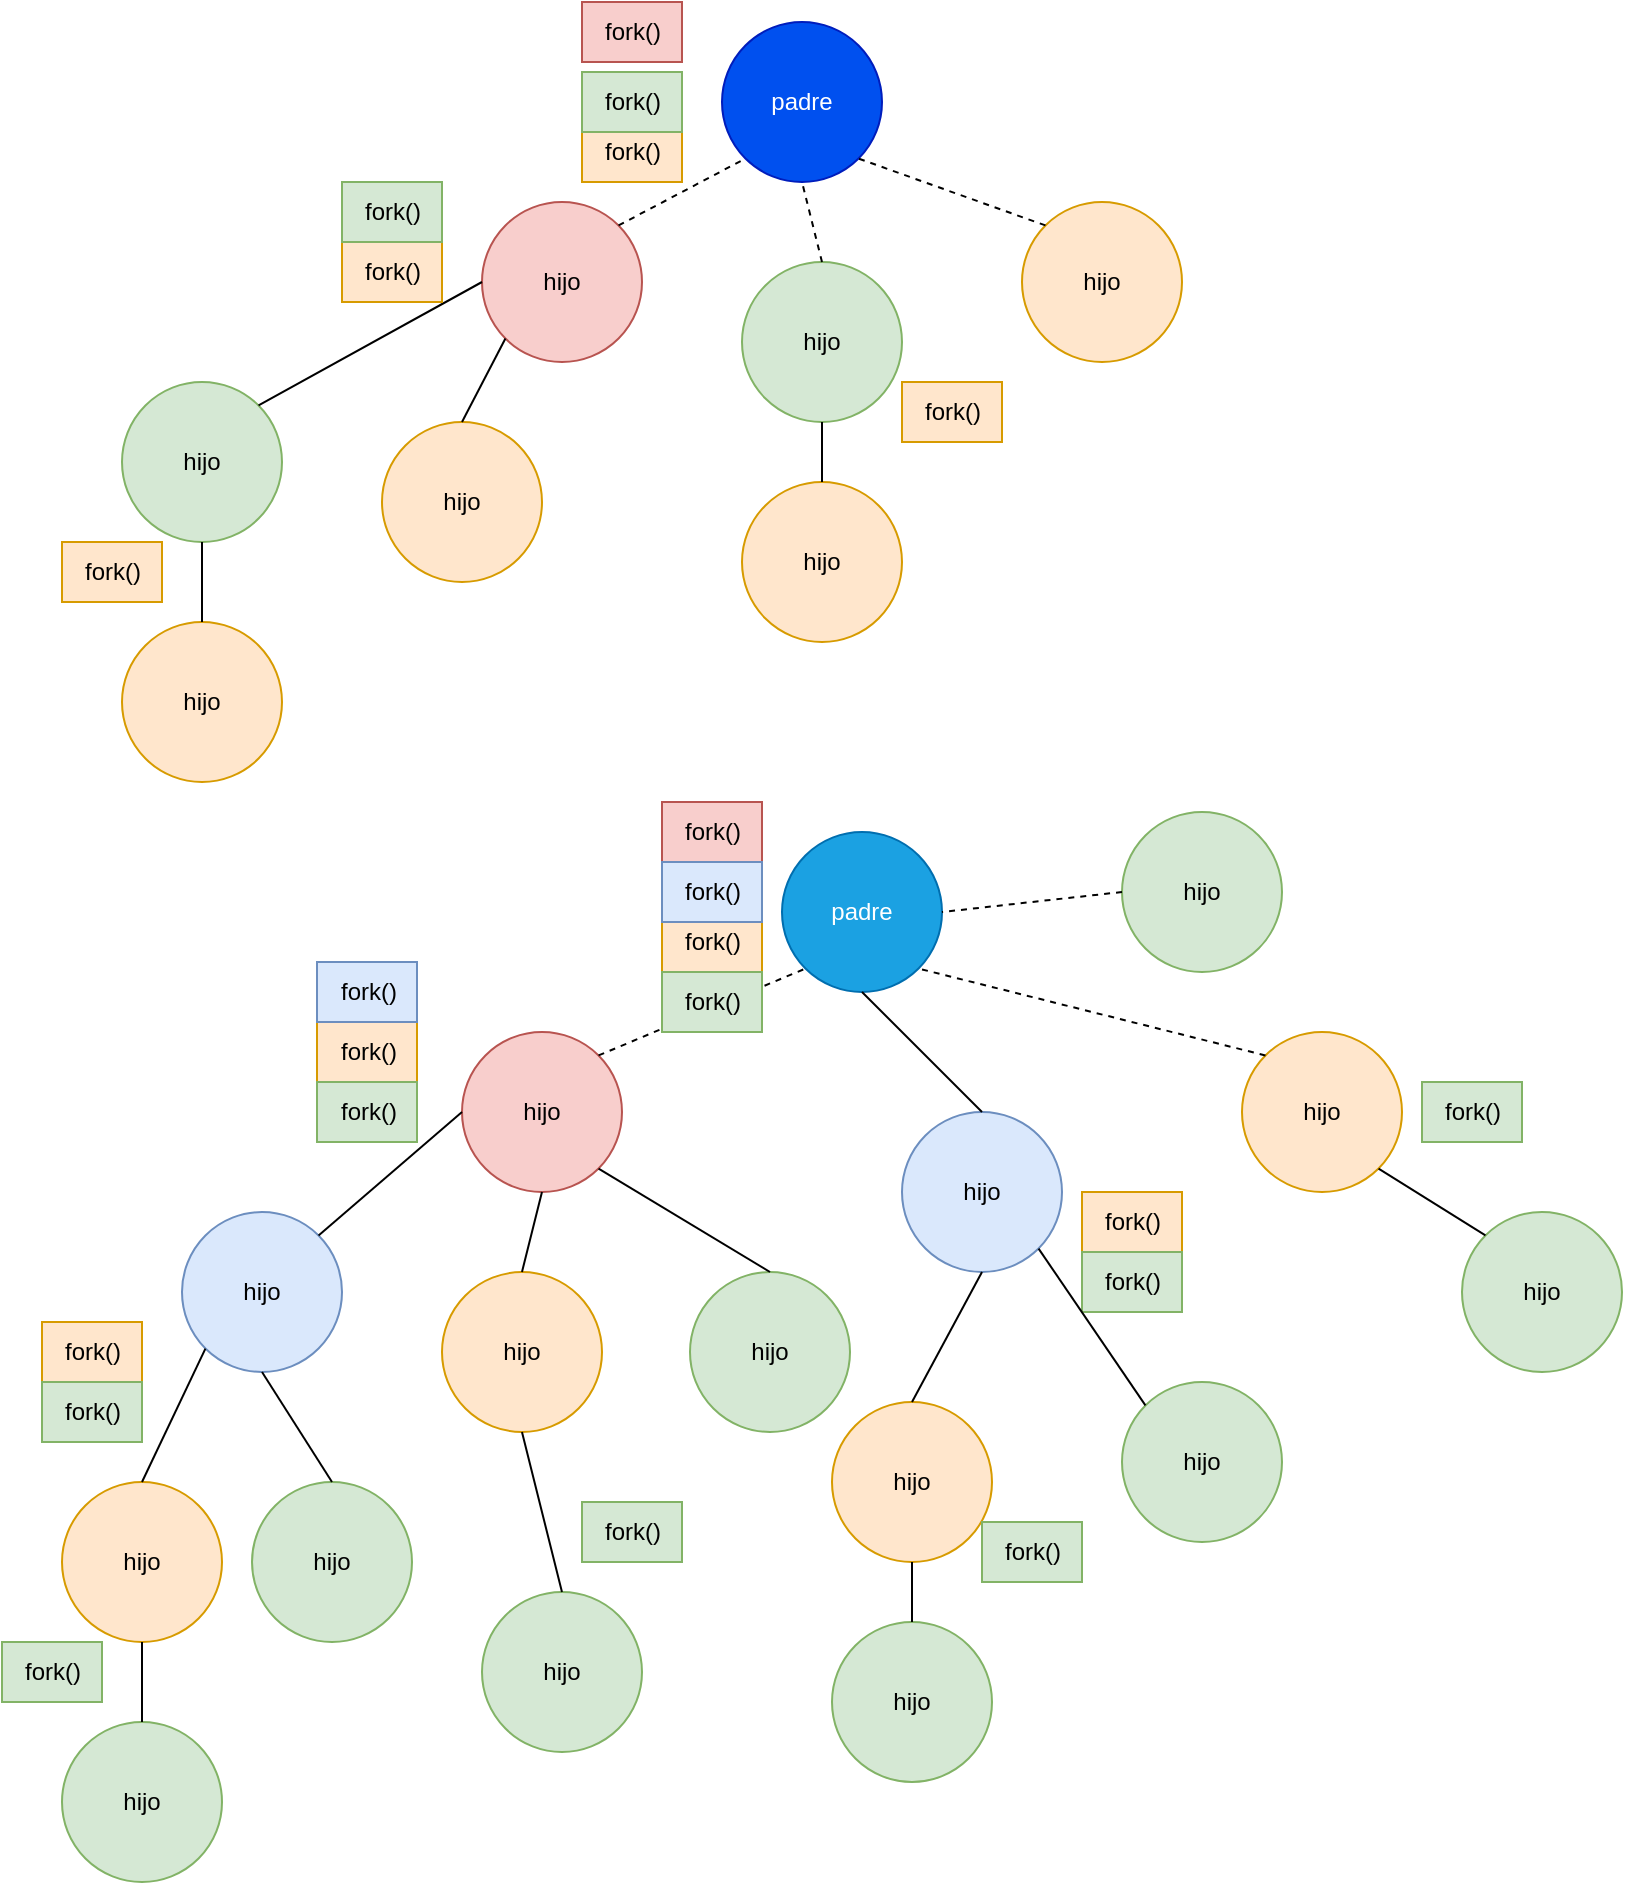 <mxfile version="24.7.16">
  <diagram name="Página-1" id="t1IOr8e81URYRW-ycYQ8">
    <mxGraphModel dx="2474" dy="848" grid="1" gridSize="10" guides="1" tooltips="1" connect="1" arrows="1" fold="1" page="1" pageScale="1" pageWidth="827" pageHeight="1169" math="0" shadow="0">
      <root>
        <mxCell id="0" />
        <mxCell id="1" parent="0" />
        <mxCell id="J6nYzAp8nl7zWIUCWsUL-1" value="padre" style="ellipse;whiteSpace=wrap;html=1;aspect=fixed;fillColor=#0050ef;fontColor=#ffffff;strokeColor=#001DBC;" vertex="1" parent="1">
          <mxGeometry x="350" y="110" width="80" height="80" as="geometry" />
        </mxCell>
        <mxCell id="J6nYzAp8nl7zWIUCWsUL-2" value="hijo" style="ellipse;whiteSpace=wrap;html=1;aspect=fixed;fillColor=#f8cecc;strokeColor=#b85450;" vertex="1" parent="1">
          <mxGeometry x="230" y="200" width="80" height="80" as="geometry" />
        </mxCell>
        <mxCell id="J6nYzAp8nl7zWIUCWsUL-3" value="hijo" style="ellipse;whiteSpace=wrap;html=1;aspect=fixed;fillColor=#d5e8d4;strokeColor=#82b366;" vertex="1" parent="1">
          <mxGeometry x="360" y="230" width="80" height="80" as="geometry" />
        </mxCell>
        <mxCell id="J6nYzAp8nl7zWIUCWsUL-4" value="hijo" style="ellipse;whiteSpace=wrap;html=1;aspect=fixed;fillColor=#ffe6cc;strokeColor=#d79b00;" vertex="1" parent="1">
          <mxGeometry x="500" y="200" width="80" height="80" as="geometry" />
        </mxCell>
        <mxCell id="J6nYzAp8nl7zWIUCWsUL-5" value="" style="endArrow=none;dashed=1;html=1;rounded=0;entryX=0;entryY=1;entryDx=0;entryDy=0;exitX=1;exitY=0;exitDx=0;exitDy=0;" edge="1" parent="1" source="J6nYzAp8nl7zWIUCWsUL-2" target="J6nYzAp8nl7zWIUCWsUL-1">
          <mxGeometry width="50" height="50" relative="1" as="geometry">
            <mxPoint x="390" y="460" as="sourcePoint" />
            <mxPoint x="440" y="410" as="targetPoint" />
          </mxGeometry>
        </mxCell>
        <mxCell id="J6nYzAp8nl7zWIUCWsUL-6" value="" style="endArrow=none;dashed=1;html=1;rounded=0;entryX=0.5;entryY=1;entryDx=0;entryDy=0;exitX=0.5;exitY=0;exitDx=0;exitDy=0;" edge="1" parent="1" source="J6nYzAp8nl7zWIUCWsUL-3" target="J6nYzAp8nl7zWIUCWsUL-1">
          <mxGeometry width="50" height="50" relative="1" as="geometry">
            <mxPoint x="390" y="460" as="sourcePoint" />
            <mxPoint x="440" y="410" as="targetPoint" />
          </mxGeometry>
        </mxCell>
        <mxCell id="J6nYzAp8nl7zWIUCWsUL-7" value="" style="endArrow=none;dashed=1;html=1;rounded=0;entryX=1;entryY=1;entryDx=0;entryDy=0;exitX=0;exitY=0;exitDx=0;exitDy=0;" edge="1" parent="1" source="J6nYzAp8nl7zWIUCWsUL-4" target="J6nYzAp8nl7zWIUCWsUL-1">
          <mxGeometry width="50" height="50" relative="1" as="geometry">
            <mxPoint x="400" y="260" as="sourcePoint" />
            <mxPoint x="400" y="200" as="targetPoint" />
          </mxGeometry>
        </mxCell>
        <mxCell id="J6nYzAp8nl7zWIUCWsUL-8" value="hijo" style="ellipse;whiteSpace=wrap;html=1;aspect=fixed;fillColor=#d5e8d4;strokeColor=#82b366;" vertex="1" parent="1">
          <mxGeometry x="50" y="290" width="80" height="80" as="geometry" />
        </mxCell>
        <mxCell id="J6nYzAp8nl7zWIUCWsUL-9" value="hijo" style="ellipse;whiteSpace=wrap;html=1;aspect=fixed;fillColor=#ffe6cc;strokeColor=#d79b00;" vertex="1" parent="1">
          <mxGeometry x="180" y="310" width="80" height="80" as="geometry" />
        </mxCell>
        <mxCell id="J6nYzAp8nl7zWIUCWsUL-10" value="hijo" style="ellipse;whiteSpace=wrap;html=1;aspect=fixed;fillColor=#ffe6cc;strokeColor=#d79b00;" vertex="1" parent="1">
          <mxGeometry x="360" y="340" width="80" height="80" as="geometry" />
        </mxCell>
        <mxCell id="J6nYzAp8nl7zWIUCWsUL-15" value="" style="endArrow=none;html=1;rounded=0;entryX=0.5;entryY=1;entryDx=0;entryDy=0;exitX=0.5;exitY=0;exitDx=0;exitDy=0;" edge="1" parent="1" source="J6nYzAp8nl7zWIUCWsUL-10" target="J6nYzAp8nl7zWIUCWsUL-3">
          <mxGeometry width="50" height="50" relative="1" as="geometry">
            <mxPoint x="520" y="380" as="sourcePoint" />
            <mxPoint x="480" y="340" as="targetPoint" />
          </mxGeometry>
        </mxCell>
        <mxCell id="J6nYzAp8nl7zWIUCWsUL-16" value="" style="endArrow=none;html=1;rounded=0;entryX=0;entryY=0.5;entryDx=0;entryDy=0;exitX=1;exitY=0;exitDx=0;exitDy=0;" edge="1" parent="1" source="J6nYzAp8nl7zWIUCWsUL-8" target="J6nYzAp8nl7zWIUCWsUL-2">
          <mxGeometry width="50" height="50" relative="1" as="geometry">
            <mxPoint x="340" y="370" as="sourcePoint" />
            <mxPoint x="372" y="328" as="targetPoint" />
          </mxGeometry>
        </mxCell>
        <mxCell id="J6nYzAp8nl7zWIUCWsUL-17" value="" style="endArrow=none;html=1;rounded=0;entryX=0;entryY=1;entryDx=0;entryDy=0;exitX=0.5;exitY=0;exitDx=0;exitDy=0;" edge="1" parent="1" source="J6nYzAp8nl7zWIUCWsUL-9" target="J6nYzAp8nl7zWIUCWsUL-2">
          <mxGeometry width="50" height="50" relative="1" as="geometry">
            <mxPoint x="350" y="380" as="sourcePoint" />
            <mxPoint x="382" y="338" as="targetPoint" />
          </mxGeometry>
        </mxCell>
        <mxCell id="J6nYzAp8nl7zWIUCWsUL-18" value="hijo" style="ellipse;whiteSpace=wrap;html=1;aspect=fixed;fillColor=#ffe6cc;strokeColor=#d79b00;" vertex="1" parent="1">
          <mxGeometry x="50" y="410" width="80" height="80" as="geometry" />
        </mxCell>
        <mxCell id="J6nYzAp8nl7zWIUCWsUL-20" value="fork()" style="text;html=1;align=center;verticalAlign=middle;resizable=0;points=[];autosize=1;strokeColor=#d79b00;fillColor=#ffe6cc;" vertex="1" parent="1">
          <mxGeometry x="280" y="160" width="50" height="30" as="geometry" />
        </mxCell>
        <mxCell id="J6nYzAp8nl7zWIUCWsUL-21" value="fork()" style="text;html=1;align=center;verticalAlign=middle;resizable=0;points=[];autosize=1;strokeColor=#82b366;fillColor=#d5e8d4;" vertex="1" parent="1">
          <mxGeometry x="280" y="135" width="50" height="30" as="geometry" />
        </mxCell>
        <mxCell id="J6nYzAp8nl7zWIUCWsUL-22" value="fork()" style="text;html=1;align=center;verticalAlign=middle;resizable=0;points=[];autosize=1;strokeColor=#b85450;fillColor=#f8cecc;" vertex="1" parent="1">
          <mxGeometry x="280" y="100" width="50" height="30" as="geometry" />
        </mxCell>
        <mxCell id="J6nYzAp8nl7zWIUCWsUL-23" value="fork()" style="text;html=1;align=center;verticalAlign=middle;resizable=0;points=[];autosize=1;strokeColor=#d79b00;fillColor=#ffe6cc;" vertex="1" parent="1">
          <mxGeometry x="160" y="220" width="50" height="30" as="geometry" />
        </mxCell>
        <mxCell id="J6nYzAp8nl7zWIUCWsUL-24" value="fork()" style="text;html=1;align=center;verticalAlign=middle;resizable=0;points=[];autosize=1;strokeColor=#82b366;fillColor=#d5e8d4;" vertex="1" parent="1">
          <mxGeometry x="160" y="190" width="50" height="30" as="geometry" />
        </mxCell>
        <mxCell id="J6nYzAp8nl7zWIUCWsUL-25" value="fork()" style="text;html=1;align=center;verticalAlign=middle;resizable=0;points=[];autosize=1;strokeColor=#d79b00;fillColor=#ffe6cc;" vertex="1" parent="1">
          <mxGeometry x="20" y="370" width="50" height="30" as="geometry" />
        </mxCell>
        <mxCell id="J6nYzAp8nl7zWIUCWsUL-26" value="" style="endArrow=none;html=1;rounded=0;entryX=0.5;entryY=0;entryDx=0;entryDy=0;exitX=0.5;exitY=1;exitDx=0;exitDy=0;" edge="1" parent="1" source="J6nYzAp8nl7zWIUCWsUL-8" target="J6nYzAp8nl7zWIUCWsUL-18">
          <mxGeometry width="50" height="50" relative="1" as="geometry">
            <mxPoint x="128" y="312" as="sourcePoint" />
            <mxPoint x="240" y="250" as="targetPoint" />
          </mxGeometry>
        </mxCell>
        <mxCell id="J6nYzAp8nl7zWIUCWsUL-27" value="fork()" style="text;html=1;align=center;verticalAlign=middle;resizable=0;points=[];autosize=1;strokeColor=#d79b00;fillColor=#ffe6cc;" vertex="1" parent="1">
          <mxGeometry x="440" y="290" width="50" height="30" as="geometry" />
        </mxCell>
        <mxCell id="J6nYzAp8nl7zWIUCWsUL-30" value="padre" style="ellipse;whiteSpace=wrap;html=1;aspect=fixed;fillColor=#1ba1e2;fontColor=#ffffff;strokeColor=#006EAF;" vertex="1" parent="1">
          <mxGeometry x="380" y="515" width="80" height="80" as="geometry" />
        </mxCell>
        <mxCell id="J6nYzAp8nl7zWIUCWsUL-31" value="hijo" style="ellipse;whiteSpace=wrap;html=1;aspect=fixed;fillColor=#f8cecc;strokeColor=#b85450;" vertex="1" parent="1">
          <mxGeometry x="220" y="615" width="80" height="80" as="geometry" />
        </mxCell>
        <mxCell id="J6nYzAp8nl7zWIUCWsUL-32" value="hijo" style="ellipse;whiteSpace=wrap;html=1;aspect=fixed;fillColor=#ffe6cc;strokeColor=#d79b00;" vertex="1" parent="1">
          <mxGeometry x="610" y="615" width="80" height="80" as="geometry" />
        </mxCell>
        <mxCell id="J6nYzAp8nl7zWIUCWsUL-33" value="hijo" style="ellipse;whiteSpace=wrap;html=1;aspect=fixed;fillColor=#d5e8d4;strokeColor=#82b366;" vertex="1" parent="1">
          <mxGeometry x="550" y="505" width="80" height="80" as="geometry" />
        </mxCell>
        <mxCell id="J6nYzAp8nl7zWIUCWsUL-34" value="" style="endArrow=none;dashed=1;html=1;rounded=0;entryX=0;entryY=1;entryDx=0;entryDy=0;exitX=1;exitY=0;exitDx=0;exitDy=0;" edge="1" parent="1" source="J6nYzAp8nl7zWIUCWsUL-31" target="J6nYzAp8nl7zWIUCWsUL-30">
          <mxGeometry width="50" height="50" relative="1" as="geometry">
            <mxPoint x="450" y="930" as="sourcePoint" />
            <mxPoint x="500" y="880" as="targetPoint" />
          </mxGeometry>
        </mxCell>
        <mxCell id="J6nYzAp8nl7zWIUCWsUL-35" value="" style="endArrow=none;dashed=1;html=1;rounded=0;entryX=1;entryY=1;entryDx=0;entryDy=0;exitX=0;exitY=0;exitDx=0;exitDy=0;" edge="1" parent="1" source="J6nYzAp8nl7zWIUCWsUL-32" target="J6nYzAp8nl7zWIUCWsUL-30">
          <mxGeometry width="50" height="50" relative="1" as="geometry">
            <mxPoint x="580" y="920" as="sourcePoint" />
            <mxPoint x="580" y="650" as="targetPoint" />
          </mxGeometry>
        </mxCell>
        <mxCell id="J6nYzAp8nl7zWIUCWsUL-36" value="" style="endArrow=none;dashed=1;html=1;rounded=0;entryX=1;entryY=0.5;entryDx=0;entryDy=0;exitX=0;exitY=0.5;exitDx=0;exitDy=0;" edge="1" parent="1" source="J6nYzAp8nl7zWIUCWsUL-33" target="J6nYzAp8nl7zWIUCWsUL-30">
          <mxGeometry width="50" height="50" relative="1" as="geometry">
            <mxPoint x="590" y="720" as="sourcePoint" />
            <mxPoint x="608.284" y="638.284" as="targetPoint" />
          </mxGeometry>
        </mxCell>
        <mxCell id="J6nYzAp8nl7zWIUCWsUL-37" value="hijo" style="ellipse;whiteSpace=wrap;html=1;aspect=fixed;fillColor=#dae8fc;strokeColor=#6c8ebf;" vertex="1" parent="1">
          <mxGeometry x="80" y="705" width="80" height="80" as="geometry" />
        </mxCell>
        <mxCell id="J6nYzAp8nl7zWIUCWsUL-38" value="hijo" style="ellipse;whiteSpace=wrap;html=1;aspect=fixed;fillColor=#ffe6cc;strokeColor=#d79b00;" vertex="1" parent="1">
          <mxGeometry x="210" y="735" width="80" height="80" as="geometry" />
        </mxCell>
        <mxCell id="J6nYzAp8nl7zWIUCWsUL-39" value="hijo" style="ellipse;whiteSpace=wrap;html=1;aspect=fixed;fillColor=#d5e8d4;strokeColor=#82b366;" vertex="1" parent="1">
          <mxGeometry x="720" y="705" width="80" height="80" as="geometry" />
        </mxCell>
        <mxCell id="J6nYzAp8nl7zWIUCWsUL-40" value="" style="endArrow=none;html=1;rounded=0;entryX=1;entryY=1;entryDx=0;entryDy=0;exitX=0;exitY=0;exitDx=0;exitDy=0;" edge="1" parent="1" source="J6nYzAp8nl7zWIUCWsUL-39" target="J6nYzAp8nl7zWIUCWsUL-32">
          <mxGeometry width="50" height="50" relative="1" as="geometry">
            <mxPoint x="850" y="820" as="sourcePoint" />
            <mxPoint x="810" y="780" as="targetPoint" />
          </mxGeometry>
        </mxCell>
        <mxCell id="J6nYzAp8nl7zWIUCWsUL-41" value="" style="endArrow=none;html=1;rounded=0;entryX=0;entryY=0.5;entryDx=0;entryDy=0;exitX=1;exitY=0;exitDx=0;exitDy=0;" edge="1" parent="1" source="J6nYzAp8nl7zWIUCWsUL-37" target="J6nYzAp8nl7zWIUCWsUL-31">
          <mxGeometry width="50" height="50" relative="1" as="geometry">
            <mxPoint x="400" y="840" as="sourcePoint" />
            <mxPoint x="432" y="798" as="targetPoint" />
          </mxGeometry>
        </mxCell>
        <mxCell id="J6nYzAp8nl7zWIUCWsUL-42" value="" style="endArrow=none;html=1;rounded=0;entryX=0.5;entryY=1;entryDx=0;entryDy=0;exitX=0.5;exitY=0;exitDx=0;exitDy=0;" edge="1" parent="1" source="J6nYzAp8nl7zWIUCWsUL-38" target="J6nYzAp8nl7zWIUCWsUL-31">
          <mxGeometry width="50" height="50" relative="1" as="geometry">
            <mxPoint x="222.5" y="695" as="sourcePoint" />
            <mxPoint x="204.216" y="613.284" as="targetPoint" />
          </mxGeometry>
        </mxCell>
        <mxCell id="J6nYzAp8nl7zWIUCWsUL-43" value="hijo" style="ellipse;whiteSpace=wrap;html=1;aspect=fixed;fillColor=#ffe6cc;strokeColor=#d79b00;" vertex="1" parent="1">
          <mxGeometry x="20" y="840" width="80" height="80" as="geometry" />
        </mxCell>
        <mxCell id="J6nYzAp8nl7zWIUCWsUL-44" value="fork()" style="text;html=1;align=center;verticalAlign=middle;resizable=0;points=[];autosize=1;strokeColor=#d79b00;fillColor=#ffe6cc;" vertex="1" parent="1">
          <mxGeometry x="320" y="555" width="50" height="30" as="geometry" />
        </mxCell>
        <mxCell id="J6nYzAp8nl7zWIUCWsUL-45" value="fork()" style="text;html=1;align=center;verticalAlign=middle;resizable=0;points=[];autosize=1;strokeColor=#82b366;fillColor=#d5e8d4;" vertex="1" parent="1">
          <mxGeometry x="320" y="585" width="50" height="30" as="geometry" />
        </mxCell>
        <mxCell id="J6nYzAp8nl7zWIUCWsUL-46" value="fork()" style="text;html=1;align=center;verticalAlign=middle;resizable=0;points=[];autosize=1;strokeColor=#b85450;fillColor=#f8cecc;" vertex="1" parent="1">
          <mxGeometry x="320" y="500" width="50" height="30" as="geometry" />
        </mxCell>
        <mxCell id="J6nYzAp8nl7zWIUCWsUL-50" value="" style="endArrow=none;html=1;rounded=0;entryX=0.5;entryY=0;entryDx=0;entryDy=0;exitX=0;exitY=1;exitDx=0;exitDy=0;" edge="1" parent="1" source="J6nYzAp8nl7zWIUCWsUL-37" target="J6nYzAp8nl7zWIUCWsUL-43">
          <mxGeometry width="50" height="50" relative="1" as="geometry">
            <mxPoint x="188" y="782" as="sourcePoint" />
            <mxPoint x="300" y="720" as="targetPoint" />
          </mxGeometry>
        </mxCell>
        <mxCell id="J6nYzAp8nl7zWIUCWsUL-52" value="fork()" style="text;html=1;align=center;verticalAlign=middle;resizable=0;points=[];autosize=1;strokeColor=#6c8ebf;fillColor=#dae8fc;" vertex="1" parent="1">
          <mxGeometry x="320" y="530" width="50" height="30" as="geometry" />
        </mxCell>
        <mxCell id="J6nYzAp8nl7zWIUCWsUL-53" value="fork()" style="text;html=1;align=center;verticalAlign=middle;resizable=0;points=[];autosize=1;strokeColor=#d79b00;fillColor=#ffe6cc;" vertex="1" parent="1">
          <mxGeometry x="147.5" y="610" width="50" height="30" as="geometry" />
        </mxCell>
        <mxCell id="J6nYzAp8nl7zWIUCWsUL-54" value="fork()" style="text;html=1;align=center;verticalAlign=middle;resizable=0;points=[];autosize=1;strokeColor=#82b366;fillColor=#d5e8d4;" vertex="1" parent="1">
          <mxGeometry x="147.5" y="640" width="50" height="30" as="geometry" />
        </mxCell>
        <mxCell id="J6nYzAp8nl7zWIUCWsUL-55" value="fork()" style="text;html=1;align=center;verticalAlign=middle;resizable=0;points=[];autosize=1;strokeColor=#6c8ebf;fillColor=#dae8fc;" vertex="1" parent="1">
          <mxGeometry x="147.5" y="580" width="50" height="30" as="geometry" />
        </mxCell>
        <mxCell id="J6nYzAp8nl7zWIUCWsUL-56" value="fork()" style="text;html=1;align=center;verticalAlign=middle;resizable=0;points=[];autosize=1;strokeColor=#d79b00;fillColor=#ffe6cc;" vertex="1" parent="1">
          <mxGeometry x="10" y="760" width="50" height="30" as="geometry" />
        </mxCell>
        <mxCell id="J6nYzAp8nl7zWIUCWsUL-57" value="fork()" style="text;html=1;align=center;verticalAlign=middle;resizable=0;points=[];autosize=1;strokeColor=#82b366;fillColor=#d5e8d4;" vertex="1" parent="1">
          <mxGeometry x="10" y="790" width="50" height="30" as="geometry" />
        </mxCell>
        <mxCell id="J6nYzAp8nl7zWIUCWsUL-58" value="hijo" style="ellipse;whiteSpace=wrap;html=1;aspect=fixed;fillColor=#d5e8d4;strokeColor=#82b366;" vertex="1" parent="1">
          <mxGeometry x="115" y="840" width="80" height="80" as="geometry" />
        </mxCell>
        <mxCell id="J6nYzAp8nl7zWIUCWsUL-59" value="hijo" style="ellipse;whiteSpace=wrap;html=1;aspect=fixed;fillColor=#d5e8d4;strokeColor=#82b366;" vertex="1" parent="1">
          <mxGeometry x="334" y="735" width="80" height="80" as="geometry" />
        </mxCell>
        <mxCell id="J6nYzAp8nl7zWIUCWsUL-60" value="" style="endArrow=none;html=1;rounded=0;entryX=1;entryY=1;entryDx=0;entryDy=0;exitX=0.5;exitY=0;exitDx=0;exitDy=0;" edge="1" parent="1" source="J6nYzAp8nl7zWIUCWsUL-59" target="J6nYzAp8nl7zWIUCWsUL-31">
          <mxGeometry width="50" height="50" relative="1" as="geometry">
            <mxPoint x="315" y="770" as="sourcePoint" />
            <mxPoint x="310" y="740" as="targetPoint" />
          </mxGeometry>
        </mxCell>
        <mxCell id="J6nYzAp8nl7zWIUCWsUL-61" value="" style="endArrow=none;html=1;rounded=0;entryX=0.5;entryY=0;entryDx=0;entryDy=0;exitX=0.5;exitY=1;exitDx=0;exitDy=0;" edge="1" parent="1" source="J6nYzAp8nl7zWIUCWsUL-37" target="J6nYzAp8nl7zWIUCWsUL-58">
          <mxGeometry width="50" height="50" relative="1" as="geometry">
            <mxPoint x="102" y="783" as="sourcePoint" />
            <mxPoint x="70" y="850" as="targetPoint" />
          </mxGeometry>
        </mxCell>
        <mxCell id="J6nYzAp8nl7zWIUCWsUL-62" value="fork()" style="text;html=1;align=center;verticalAlign=middle;resizable=0;points=[];autosize=1;strokeColor=#82b366;fillColor=#d5e8d4;" vertex="1" parent="1">
          <mxGeometry x="-10" y="920" width="50" height="30" as="geometry" />
        </mxCell>
        <mxCell id="J6nYzAp8nl7zWIUCWsUL-63" value="hijo" style="ellipse;whiteSpace=wrap;html=1;aspect=fixed;fillColor=#d5e8d4;strokeColor=#82b366;" vertex="1" parent="1">
          <mxGeometry x="20" y="960" width="80" height="80" as="geometry" />
        </mxCell>
        <mxCell id="J6nYzAp8nl7zWIUCWsUL-64" value="" style="endArrow=none;html=1;rounded=0;entryX=0.5;entryY=0;entryDx=0;entryDy=0;exitX=0.5;exitY=1;exitDx=0;exitDy=0;" edge="1" parent="1" source="J6nYzAp8nl7zWIUCWsUL-43" target="J6nYzAp8nl7zWIUCWsUL-63">
          <mxGeometry width="50" height="50" relative="1" as="geometry">
            <mxPoint x="102" y="783" as="sourcePoint" />
            <mxPoint x="70" y="850" as="targetPoint" />
          </mxGeometry>
        </mxCell>
        <mxCell id="J6nYzAp8nl7zWIUCWsUL-65" value="fork()" style="text;html=1;align=center;verticalAlign=middle;resizable=0;points=[];autosize=1;strokeColor=#82b366;fillColor=#d5e8d4;" vertex="1" parent="1">
          <mxGeometry x="280" y="850" width="50" height="30" as="geometry" />
        </mxCell>
        <mxCell id="J6nYzAp8nl7zWIUCWsUL-66" value="hijo" style="ellipse;whiteSpace=wrap;html=1;aspect=fixed;fillColor=#d5e8d4;strokeColor=#82b366;" vertex="1" parent="1">
          <mxGeometry x="230" y="895" width="80" height="80" as="geometry" />
        </mxCell>
        <mxCell id="J6nYzAp8nl7zWIUCWsUL-67" value="" style="endArrow=none;html=1;rounded=0;entryX=0.5;entryY=0;entryDx=0;entryDy=0;exitX=0.5;exitY=1;exitDx=0;exitDy=0;" edge="1" parent="1" source="J6nYzAp8nl7zWIUCWsUL-38" target="J6nYzAp8nl7zWIUCWsUL-66">
          <mxGeometry width="50" height="50" relative="1" as="geometry">
            <mxPoint x="70" y="930" as="sourcePoint" />
            <mxPoint x="70" y="970" as="targetPoint" />
          </mxGeometry>
        </mxCell>
        <mxCell id="J6nYzAp8nl7zWIUCWsUL-69" value="fork()" style="text;html=1;align=center;verticalAlign=middle;resizable=0;points=[];autosize=1;strokeColor=#82b366;fillColor=#d5e8d4;" vertex="1" parent="1">
          <mxGeometry x="700" y="640" width="50" height="30" as="geometry" />
        </mxCell>
        <mxCell id="J6nYzAp8nl7zWIUCWsUL-72" value="hijo" style="ellipse;whiteSpace=wrap;html=1;aspect=fixed;fillColor=#dae8fc;strokeColor=#6c8ebf;" vertex="1" parent="1">
          <mxGeometry x="440" y="655" width="80" height="80" as="geometry" />
        </mxCell>
        <mxCell id="J6nYzAp8nl7zWIUCWsUL-73" value="" style="endArrow=none;html=1;rounded=0;entryX=0.5;entryY=1;entryDx=0;entryDy=0;exitX=0.5;exitY=0;exitDx=0;exitDy=0;" edge="1" parent="1" source="J6nYzAp8nl7zWIUCWsUL-72" target="J6nYzAp8nl7zWIUCWsUL-30">
          <mxGeometry width="50" height="50" relative="1" as="geometry">
            <mxPoint x="400" y="755" as="sourcePoint" />
            <mxPoint x="338" y="718" as="targetPoint" />
          </mxGeometry>
        </mxCell>
        <mxCell id="J6nYzAp8nl7zWIUCWsUL-74" value="fork()" style="text;html=1;align=center;verticalAlign=middle;resizable=0;points=[];autosize=1;strokeColor=#d79b00;fillColor=#ffe6cc;" vertex="1" parent="1">
          <mxGeometry x="530" y="695" width="50" height="30" as="geometry" />
        </mxCell>
        <mxCell id="J6nYzAp8nl7zWIUCWsUL-75" value="fork()" style="text;html=1;align=center;verticalAlign=middle;resizable=0;points=[];autosize=1;strokeColor=#82b366;fillColor=#d5e8d4;" vertex="1" parent="1">
          <mxGeometry x="530" y="725" width="50" height="30" as="geometry" />
        </mxCell>
        <mxCell id="J6nYzAp8nl7zWIUCWsUL-76" value="hijo" style="ellipse;whiteSpace=wrap;html=1;aspect=fixed;fillColor=#ffe6cc;strokeColor=#d79b00;" vertex="1" parent="1">
          <mxGeometry x="405" y="800" width="80" height="80" as="geometry" />
        </mxCell>
        <mxCell id="J6nYzAp8nl7zWIUCWsUL-77" value="fork()" style="text;html=1;align=center;verticalAlign=middle;resizable=0;points=[];autosize=1;strokeColor=#82b366;fillColor=#d5e8d4;" vertex="1" parent="1">
          <mxGeometry x="480" y="860" width="50" height="30" as="geometry" />
        </mxCell>
        <mxCell id="J6nYzAp8nl7zWIUCWsUL-78" value="hijo" style="ellipse;whiteSpace=wrap;html=1;aspect=fixed;fillColor=#d5e8d4;strokeColor=#82b366;" vertex="1" parent="1">
          <mxGeometry x="405" y="910" width="80" height="80" as="geometry" />
        </mxCell>
        <mxCell id="J6nYzAp8nl7zWIUCWsUL-79" value="" style="endArrow=none;html=1;rounded=0;entryX=0.5;entryY=0;entryDx=0;entryDy=0;exitX=0.5;exitY=1;exitDx=0;exitDy=0;" edge="1" parent="1" source="J6nYzAp8nl7zWIUCWsUL-76" target="J6nYzAp8nl7zWIUCWsUL-78">
          <mxGeometry width="50" height="50" relative="1" as="geometry">
            <mxPoint x="325" y="960" as="sourcePoint" />
            <mxPoint x="325" y="1000" as="targetPoint" />
          </mxGeometry>
        </mxCell>
        <mxCell id="J6nYzAp8nl7zWIUCWsUL-80" value="" style="endArrow=none;html=1;rounded=0;entryX=0.5;entryY=1;entryDx=0;entryDy=0;exitX=0.5;exitY=0;exitDx=0;exitDy=0;" edge="1" parent="1" source="J6nYzAp8nl7zWIUCWsUL-76" target="J6nYzAp8nl7zWIUCWsUL-72">
          <mxGeometry width="50" height="50" relative="1" as="geometry">
            <mxPoint x="482" y="687" as="sourcePoint" />
            <mxPoint x="430" y="605" as="targetPoint" />
          </mxGeometry>
        </mxCell>
        <mxCell id="J6nYzAp8nl7zWIUCWsUL-81" value="hijo" style="ellipse;whiteSpace=wrap;html=1;aspect=fixed;fillColor=#d5e8d4;strokeColor=#82b366;" vertex="1" parent="1">
          <mxGeometry x="550" y="790" width="80" height="80" as="geometry" />
        </mxCell>
        <mxCell id="J6nYzAp8nl7zWIUCWsUL-82" value="" style="endArrow=none;html=1;rounded=0;entryX=1;entryY=1;entryDx=0;entryDy=0;exitX=0;exitY=0;exitDx=0;exitDy=0;" edge="1" parent="1" source="J6nYzAp8nl7zWIUCWsUL-81" target="J6nYzAp8nl7zWIUCWsUL-72">
          <mxGeometry width="50" height="50" relative="1" as="geometry">
            <mxPoint x="490" y="665" as="sourcePoint" />
            <mxPoint x="430" y="605" as="targetPoint" />
          </mxGeometry>
        </mxCell>
      </root>
    </mxGraphModel>
  </diagram>
</mxfile>
